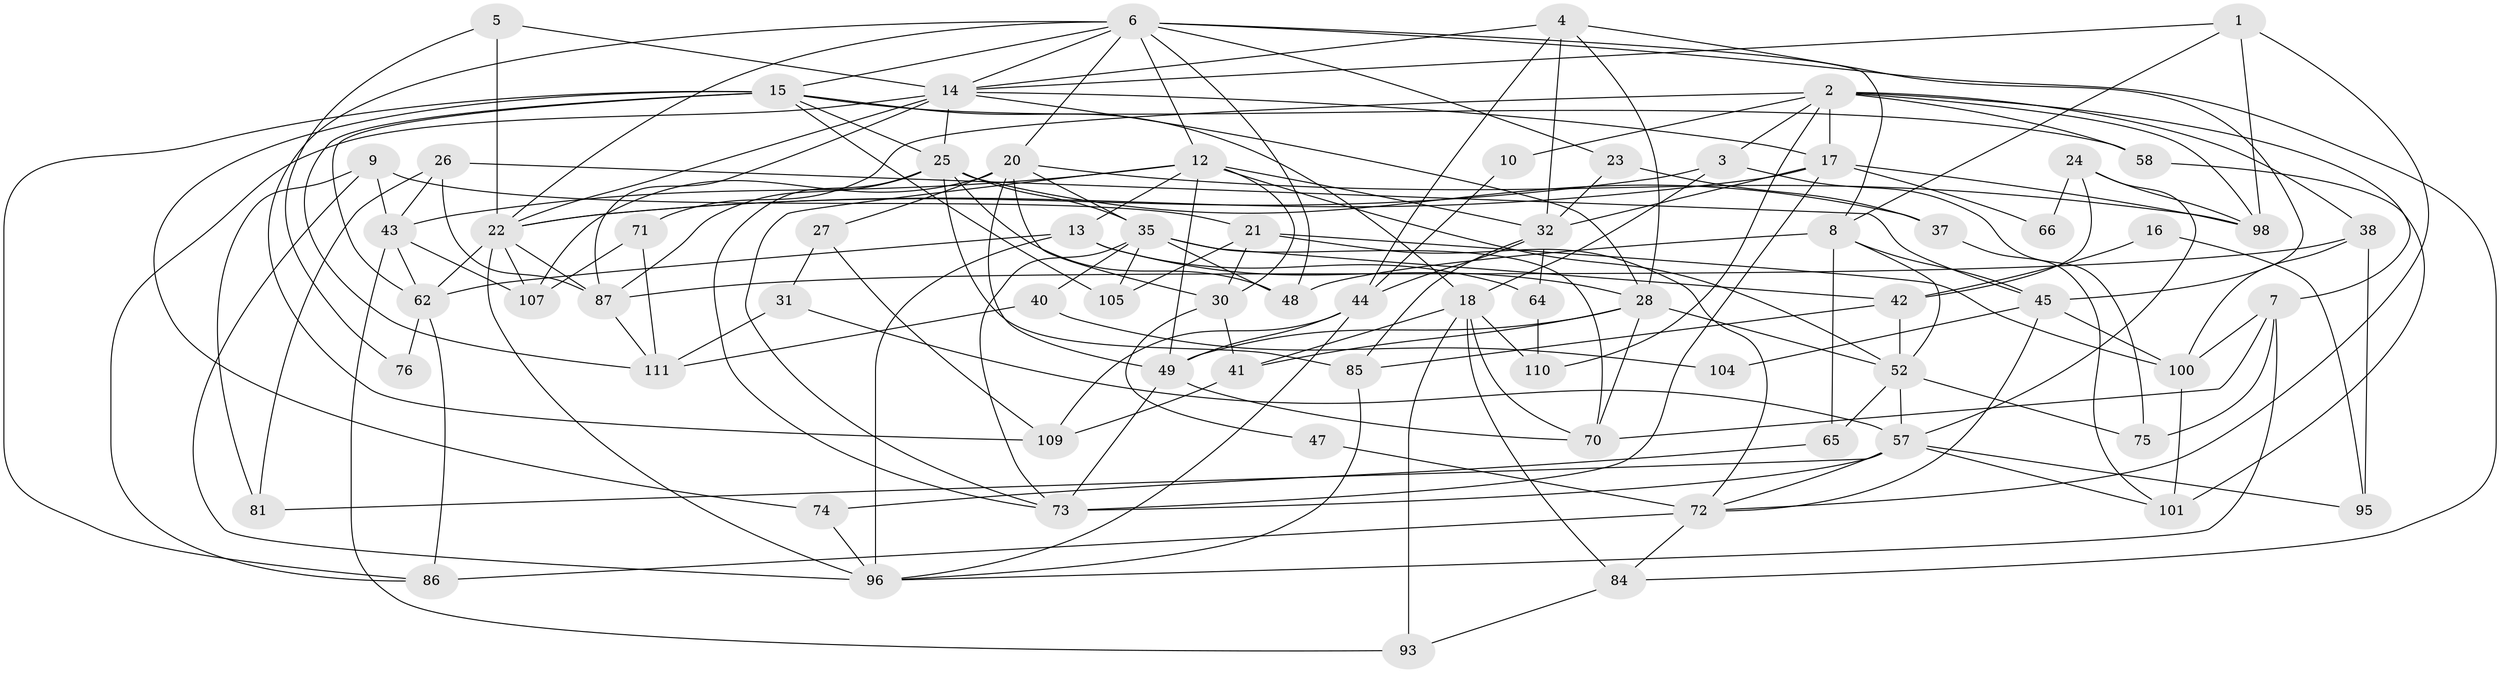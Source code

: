 // original degree distribution, {2: 0.12612612612612611, 6: 0.11711711711711711, 5: 0.15315315315315314, 3: 0.3063063063063063, 4: 0.25225225225225223, 7: 0.02702702702702703, 9: 0.018018018018018018}
// Generated by graph-tools (version 1.1) at 2025/41/03/06/25 10:41:56]
// undirected, 72 vertices, 176 edges
graph export_dot {
graph [start="1"]
  node [color=gray90,style=filled];
  1 [super="+59"];
  2 [super="+99"];
  3 [super="+61"];
  4;
  5;
  6 [super="+33"];
  7 [super="+80"];
  8 [super="+11"];
  9;
  10;
  12 [super="+51"];
  13 [super="+19"];
  14 [super="+68"];
  15 [super="+53"];
  16;
  17 [super="+36"];
  18 [super="+67"];
  20 [super="+91"];
  21 [super="+79"];
  22 [super="+29"];
  23;
  24 [super="+60"];
  25 [super="+63"];
  26 [super="+39"];
  27;
  28 [super="+54"];
  30 [super="+34"];
  31;
  32 [super="+69"];
  35 [super="+82"];
  37 [super="+89"];
  38;
  40;
  41 [super="+50"];
  42 [super="+77"];
  43 [super="+56"];
  44 [super="+55"];
  45 [super="+46"];
  47;
  48 [super="+78"];
  49 [super="+94"];
  52 [super="+106"];
  57 [super="+92"];
  58;
  62 [super="+88"];
  64;
  65;
  66;
  70 [super="+83"];
  71;
  72 [super="+103"];
  73 [super="+97"];
  74;
  75;
  76;
  81;
  84;
  85;
  86 [super="+90"];
  87 [super="+108"];
  93;
  95;
  96 [super="+102"];
  98;
  100;
  101;
  104;
  105;
  107;
  109;
  110;
  111;
  1 -- 8;
  1 -- 72;
  1 -- 98;
  1 -- 14;
  2 -- 38;
  2 -- 58 [weight=2];
  2 -- 71;
  2 -- 98;
  2 -- 17;
  2 -- 3;
  2 -- 10;
  2 -- 110;
  2 -- 7;
  3 -- 75;
  3 -- 18;
  3 -- 22;
  4 -- 14;
  4 -- 28;
  4 -- 44;
  4 -- 45;
  4 -- 32;
  5 -- 22;
  5 -- 14;
  5 -- 76;
  6 -- 22;
  6 -- 14;
  6 -- 8;
  6 -- 48;
  6 -- 20;
  6 -- 84;
  6 -- 23;
  6 -- 12;
  6 -- 109;
  6 -- 15;
  7 -- 96;
  7 -- 100;
  7 -- 75;
  7 -- 70;
  8 -- 48;
  8 -- 65;
  8 -- 52;
  8 -- 45;
  9 -- 43;
  9 -- 81;
  9 -- 21;
  9 -- 96;
  10 -- 44;
  12 -- 30 [weight=2];
  12 -- 32;
  12 -- 43;
  12 -- 49;
  12 -- 73;
  12 -- 52;
  12 -- 13;
  13 -- 64;
  13 -- 96 [weight=2];
  13 -- 28;
  13 -- 62;
  14 -- 17;
  14 -- 22;
  14 -- 28;
  14 -- 86;
  14 -- 87;
  14 -- 25;
  15 -- 58;
  15 -- 74;
  15 -- 105;
  15 -- 111;
  15 -- 86;
  15 -- 62;
  15 -- 18;
  15 -- 25;
  16 -- 95;
  16 -- 42;
  17 -- 73;
  17 -- 32;
  17 -- 98;
  17 -- 66;
  17 -- 22 [weight=2];
  18 -- 84;
  18 -- 70;
  18 -- 41;
  18 -- 93;
  18 -- 110;
  20 -- 98;
  20 -- 49;
  20 -- 107;
  20 -- 27;
  20 -- 35;
  20 -- 30;
  21 -- 100;
  21 -- 105;
  21 -- 72;
  21 -- 30;
  22 -- 96;
  22 -- 107;
  22 -- 62;
  22 -- 87;
  23 -- 32;
  23 -- 37;
  24 -- 57;
  24 -- 42;
  24 -- 98;
  24 -- 66;
  25 -- 48;
  25 -- 87;
  25 -- 35;
  25 -- 73;
  25 -- 85;
  25 -- 37;
  26 -- 87;
  26 -- 43;
  26 -- 81;
  26 -- 45;
  27 -- 109;
  27 -- 31;
  28 -- 52;
  28 -- 41;
  28 -- 70;
  28 -- 49;
  30 -- 47;
  30 -- 41;
  31 -- 111;
  31 -- 57;
  32 -- 85;
  32 -- 64;
  32 -- 44;
  35 -- 70;
  35 -- 40;
  35 -- 105;
  35 -- 42;
  35 -- 73;
  35 -- 48;
  37 -- 101;
  38 -- 100;
  38 -- 95;
  38 -- 87;
  40 -- 111;
  40 -- 104;
  41 -- 109;
  42 -- 52;
  42 -- 85;
  43 -- 107;
  43 -- 62;
  43 -- 93;
  44 -- 96;
  44 -- 109;
  44 -- 49;
  45 -- 100;
  45 -- 104;
  45 -- 72;
  47 -- 72 [weight=2];
  49 -- 70;
  49 -- 73;
  52 -- 65;
  52 -- 75;
  52 -- 57;
  57 -- 72;
  57 -- 95;
  57 -- 81;
  57 -- 101;
  57 -- 73;
  58 -- 101;
  62 -- 86;
  62 -- 76;
  64 -- 110;
  65 -- 74;
  71 -- 107;
  71 -- 111;
  72 -- 84;
  72 -- 86;
  74 -- 96;
  84 -- 93;
  85 -- 96;
  87 -- 111;
  100 -- 101;
}
